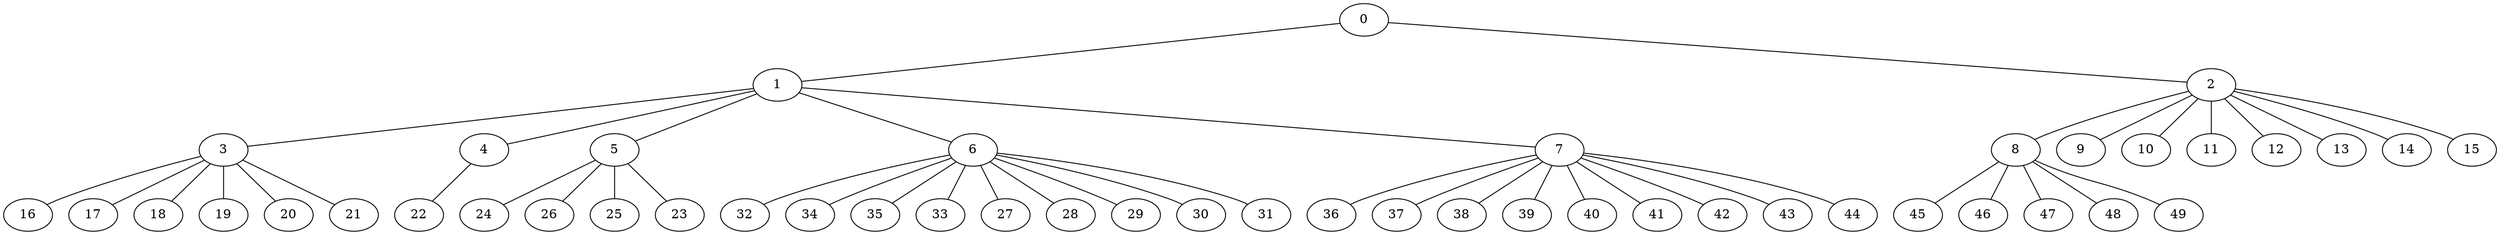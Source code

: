 
graph graphname {
    0 -- 1
0 -- 2
1 -- 3
1 -- 4
1 -- 5
1 -- 6
1 -- 7
2 -- 8
2 -- 9
2 -- 10
2 -- 11
2 -- 12
2 -- 13
2 -- 14
2 -- 15
3 -- 16
3 -- 17
3 -- 18
3 -- 19
3 -- 20
3 -- 21
4 -- 22
5 -- 24
5 -- 26
5 -- 25
5 -- 23
6 -- 32
6 -- 34
6 -- 35
6 -- 33
6 -- 27
6 -- 28
6 -- 29
6 -- 30
6 -- 31
7 -- 36
7 -- 37
7 -- 38
7 -- 39
7 -- 40
7 -- 41
7 -- 42
7 -- 43
7 -- 44
8 -- 45
8 -- 46
8 -- 47
8 -- 48
8 -- 49

}
